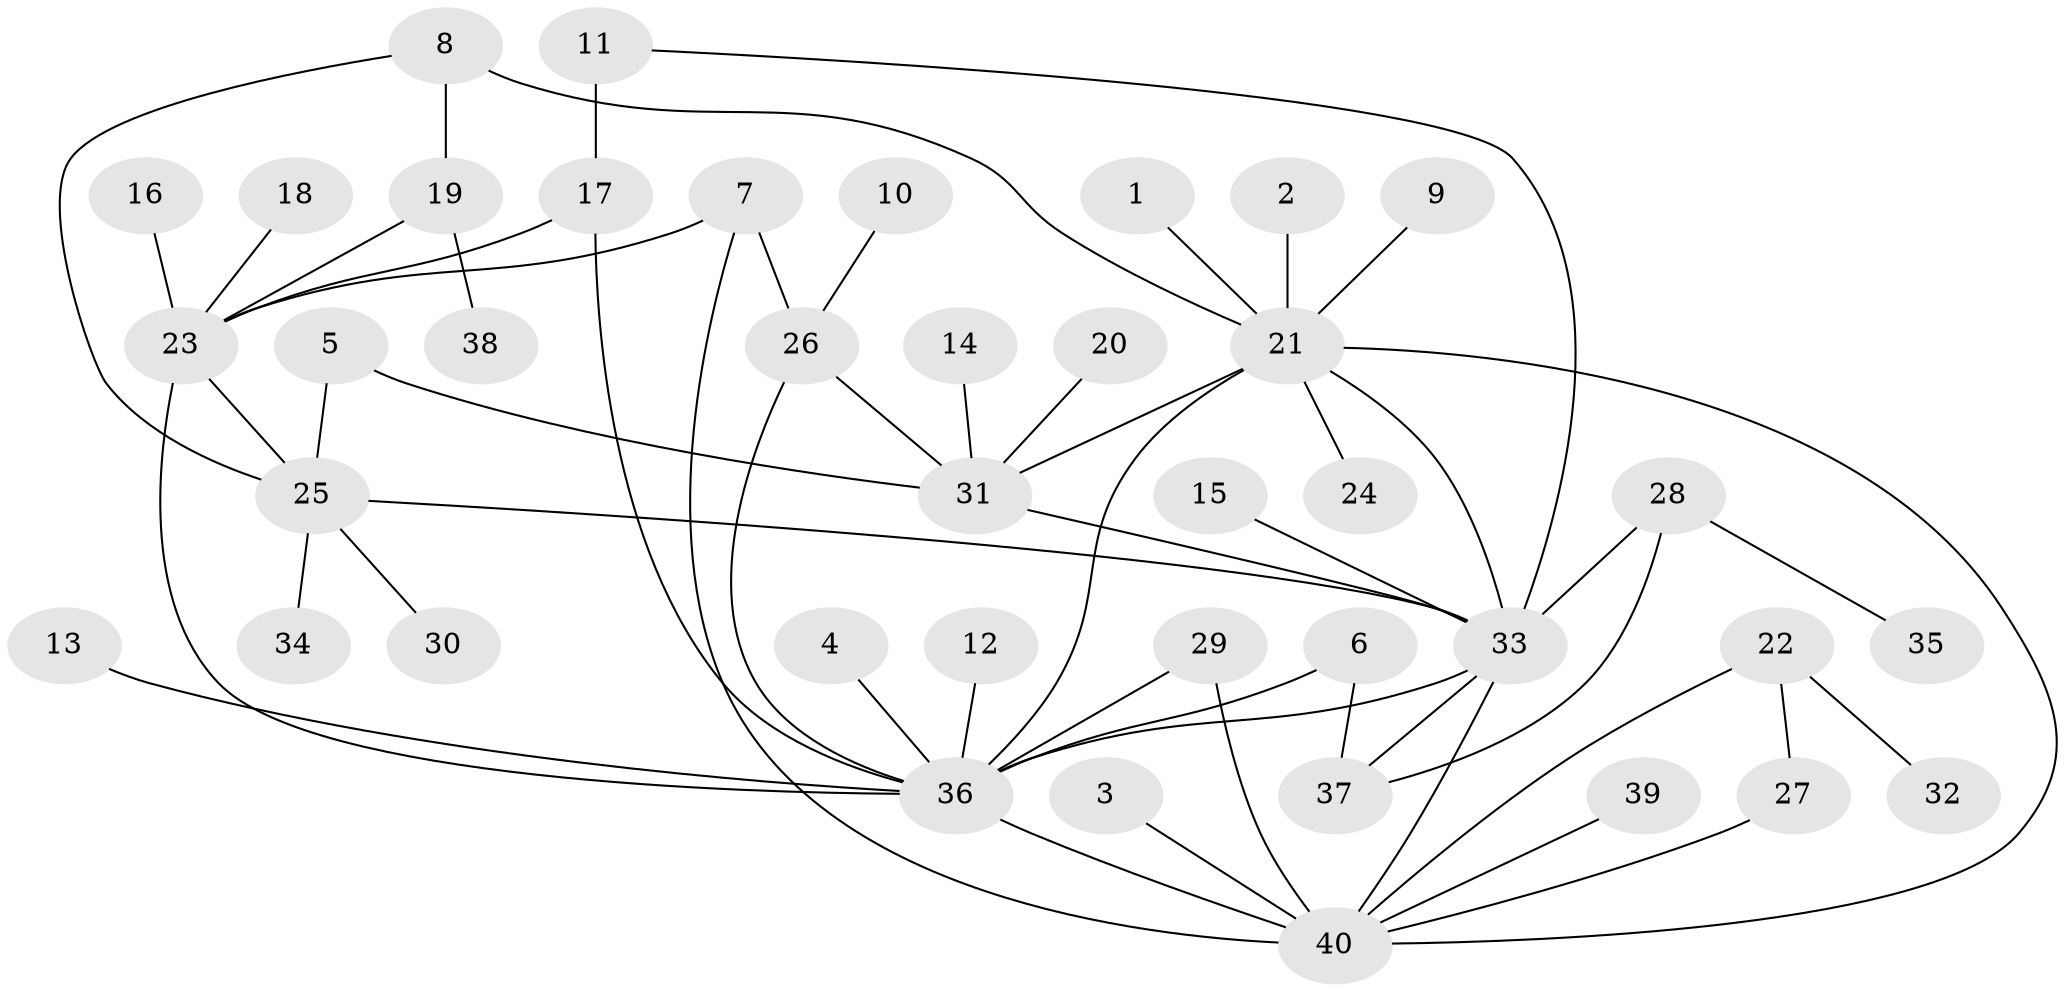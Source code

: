 // original degree distribution, {10: 0.02531645569620253, 14: 0.02531645569620253, 1: 0.5063291139240507, 9: 0.012658227848101266, 8: 0.02531645569620253, 5: 0.02531645569620253, 2: 0.22784810126582278, 4: 0.02531645569620253, 3: 0.10126582278481013, 7: 0.012658227848101266, 6: 0.012658227848101266}
// Generated by graph-tools (version 1.1) at 2025/01/03/09/25 03:01:53]
// undirected, 40 vertices, 56 edges
graph export_dot {
graph [start="1"]
  node [color=gray90,style=filled];
  1;
  2;
  3;
  4;
  5;
  6;
  7;
  8;
  9;
  10;
  11;
  12;
  13;
  14;
  15;
  16;
  17;
  18;
  19;
  20;
  21;
  22;
  23;
  24;
  25;
  26;
  27;
  28;
  29;
  30;
  31;
  32;
  33;
  34;
  35;
  36;
  37;
  38;
  39;
  40;
  1 -- 21 [weight=1.0];
  2 -- 21 [weight=1.0];
  3 -- 40 [weight=1.0];
  4 -- 36 [weight=1.0];
  5 -- 25 [weight=1.0];
  5 -- 31 [weight=1.0];
  6 -- 36 [weight=1.0];
  6 -- 37 [weight=1.0];
  7 -- 23 [weight=1.0];
  7 -- 26 [weight=1.0];
  7 -- 40 [weight=1.0];
  8 -- 19 [weight=1.0];
  8 -- 21 [weight=1.0];
  8 -- 25 [weight=1.0];
  9 -- 21 [weight=1.0];
  10 -- 26 [weight=1.0];
  11 -- 17 [weight=2.0];
  11 -- 33 [weight=1.0];
  12 -- 36 [weight=1.0];
  13 -- 36 [weight=1.0];
  14 -- 31 [weight=1.0];
  15 -- 33 [weight=1.0];
  16 -- 23 [weight=1.0];
  17 -- 23 [weight=1.0];
  17 -- 36 [weight=1.0];
  18 -- 23 [weight=1.0];
  19 -- 23 [weight=1.0];
  19 -- 38 [weight=1.0];
  20 -- 31 [weight=1.0];
  21 -- 24 [weight=1.0];
  21 -- 31 [weight=1.0];
  21 -- 33 [weight=1.0];
  21 -- 36 [weight=1.0];
  21 -- 40 [weight=1.0];
  22 -- 27 [weight=1.0];
  22 -- 32 [weight=1.0];
  22 -- 40 [weight=1.0];
  23 -- 25 [weight=1.0];
  23 -- 36 [weight=1.0];
  25 -- 30 [weight=1.0];
  25 -- 33 [weight=1.0];
  25 -- 34 [weight=1.0];
  26 -- 31 [weight=1.0];
  26 -- 36 [weight=1.0];
  27 -- 40 [weight=1.0];
  28 -- 33 [weight=1.0];
  28 -- 35 [weight=1.0];
  28 -- 37 [weight=1.0];
  29 -- 36 [weight=1.0];
  29 -- 40 [weight=2.0];
  31 -- 33 [weight=1.0];
  33 -- 36 [weight=1.0];
  33 -- 37 [weight=2.0];
  33 -- 40 [weight=1.0];
  36 -- 40 [weight=1.0];
  39 -- 40 [weight=1.0];
}
